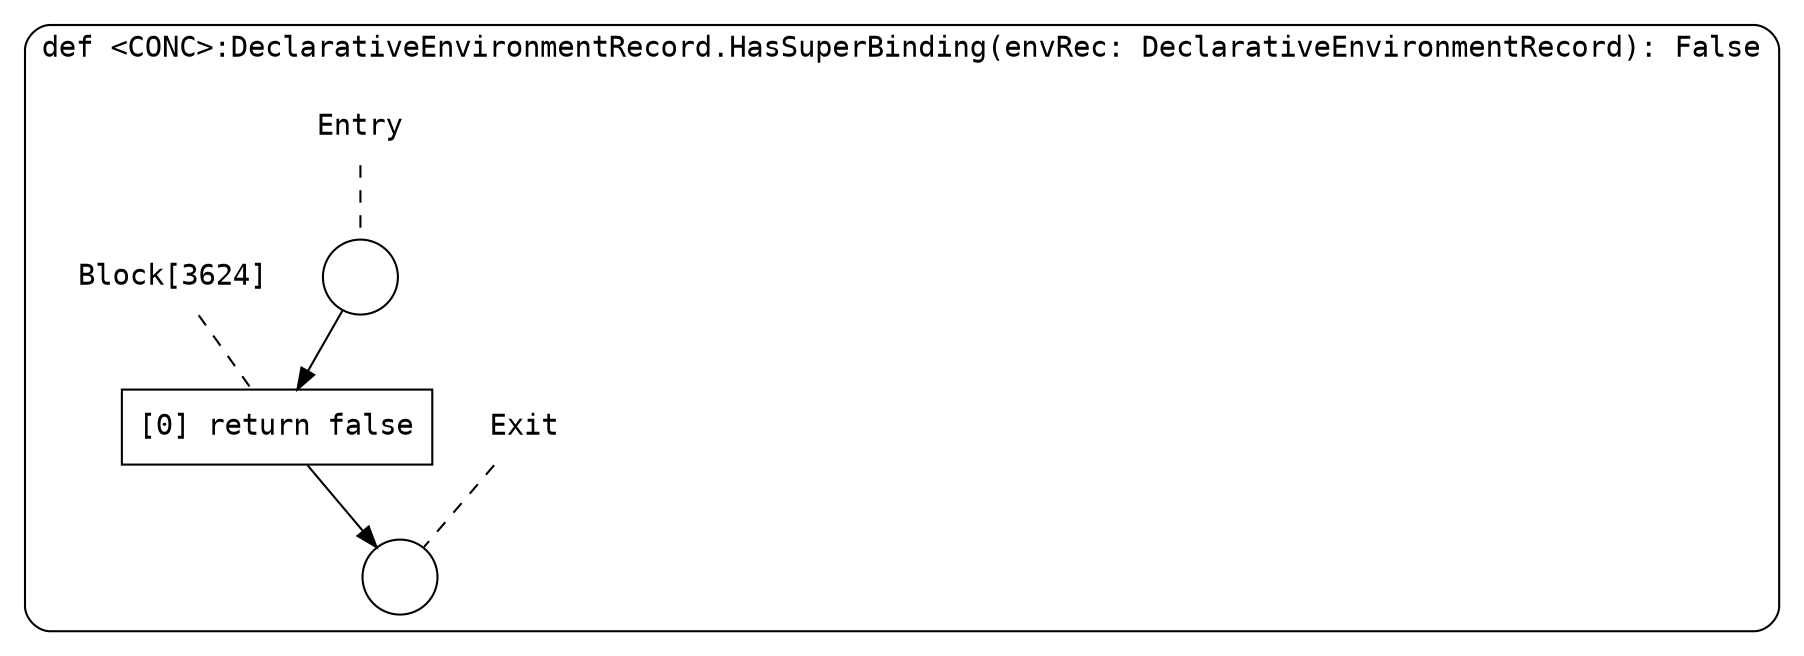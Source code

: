 digraph {
  graph [fontname = "Consolas"]
  node [fontname = "Consolas"]
  edge [fontname = "Consolas"]
  subgraph cluster982 {
    label = "def <CONC>:DeclarativeEnvironmentRecord.HasSuperBinding(envRec: DeclarativeEnvironmentRecord): False"
    style = rounded
    cluster982_entry_name [shape=none, label=<<font color="black">Entry</font>>]
    cluster982_entry_name -> cluster982_entry [arrowhead=none, color="black", style=dashed]
    cluster982_entry [shape=circle label=" " color="black" fillcolor="white" style=filled]
    cluster982_entry -> node3624 [color="black"]
    cluster982_exit_name [shape=none, label=<<font color="black">Exit</font>>]
    cluster982_exit_name -> cluster982_exit [arrowhead=none, color="black", style=dashed]
    cluster982_exit [shape=circle label=" " color="black" fillcolor="white" style=filled]
    node3624_name [shape=none, label=<<font color="black">Block[3624]</font>>]
    node3624_name -> node3624 [arrowhead=none, color="black", style=dashed]
    node3624 [shape=box, label=<<font color="black">[0] return false<BR ALIGN="LEFT"/></font>> color="black" fillcolor="white", style=filled]
    node3624 -> cluster982_exit [color="black"]
  }
}